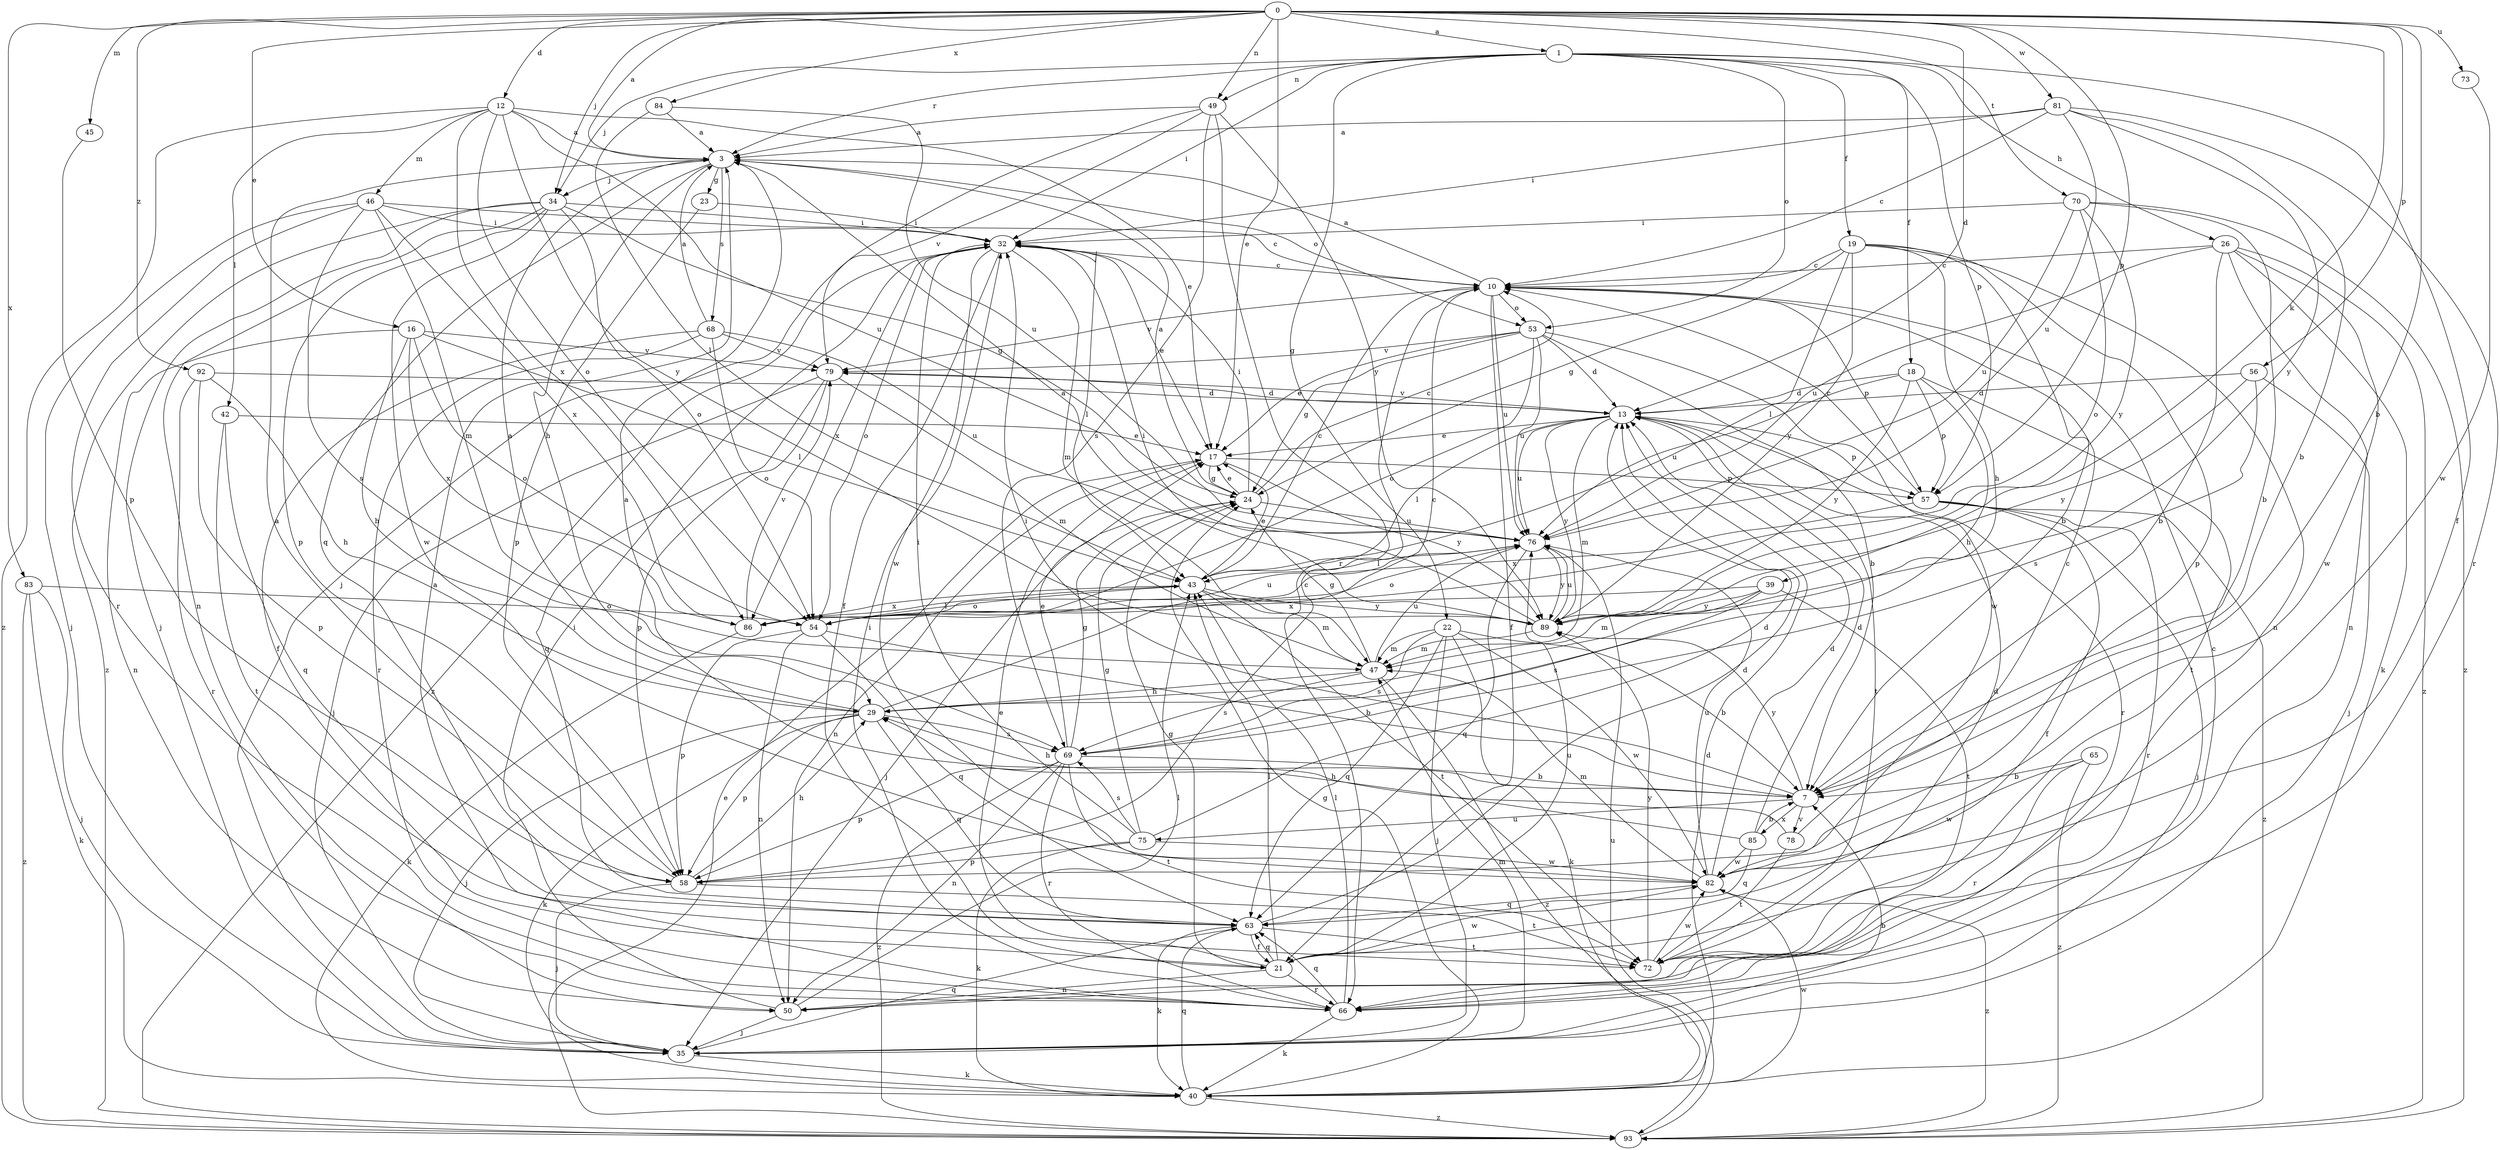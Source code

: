 strict digraph  {
0;
1;
3;
7;
10;
12;
13;
16;
17;
18;
19;
21;
22;
23;
24;
26;
29;
32;
34;
35;
39;
40;
42;
43;
45;
46;
47;
49;
50;
53;
54;
56;
57;
58;
63;
65;
66;
68;
69;
70;
72;
73;
75;
76;
78;
79;
81;
82;
83;
84;
85;
86;
89;
92;
93;
0 -> 1  [label=a];
0 -> 3  [label=a];
0 -> 7  [label=b];
0 -> 12  [label=d];
0 -> 13  [label=d];
0 -> 16  [label=e];
0 -> 17  [label=e];
0 -> 34  [label=j];
0 -> 39  [label=k];
0 -> 45  [label=m];
0 -> 49  [label=n];
0 -> 56  [label=p];
0 -> 57  [label=p];
0 -> 70  [label=t];
0 -> 73  [label=u];
0 -> 81  [label=w];
0 -> 83  [label=x];
0 -> 84  [label=x];
0 -> 92  [label=z];
1 -> 3  [label=r];
1 -> 18  [label=f];
1 -> 19  [label=f];
1 -> 21  [label=f];
1 -> 22  [label=g];
1 -> 26  [label=h];
1 -> 32  [label=i];
1 -> 34  [label=j];
1 -> 49  [label=n];
1 -> 53  [label=o];
1 -> 57  [label=p];
3 -> 23  [label=g];
3 -> 29  [label=h];
3 -> 34  [label=j];
3 -> 53  [label=o];
3 -> 63  [label=q];
3 -> 68  [label=s];
7 -> 29  [label=h];
7 -> 32  [label=i];
7 -> 75  [label=u];
7 -> 78  [label=v];
7 -> 85  [label=x];
7 -> 89  [label=y];
10 -> 3  [label=a];
10 -> 21  [label=f];
10 -> 53  [label=o];
10 -> 57  [label=p];
10 -> 76  [label=u];
10 -> 79  [label=v];
12 -> 3  [label=a];
12 -> 17  [label=e];
12 -> 42  [label=l];
12 -> 46  [label=m];
12 -> 54  [label=o];
12 -> 76  [label=u];
12 -> 86  [label=x];
12 -> 89  [label=y];
12 -> 93  [label=z];
13 -> 17  [label=e];
13 -> 43  [label=l];
13 -> 47  [label=m];
13 -> 57  [label=p];
13 -> 66  [label=r];
13 -> 72  [label=t];
13 -> 76  [label=u];
13 -> 79  [label=v];
13 -> 89  [label=y];
16 -> 29  [label=h];
16 -> 43  [label=l];
16 -> 50  [label=n];
16 -> 54  [label=o];
16 -> 79  [label=v];
16 -> 86  [label=x];
17 -> 24  [label=g];
17 -> 50  [label=n];
17 -> 57  [label=p];
17 -> 89  [label=y];
18 -> 13  [label=d];
18 -> 29  [label=h];
18 -> 57  [label=p];
18 -> 72  [label=t];
18 -> 76  [label=u];
18 -> 89  [label=y];
19 -> 7  [label=b];
19 -> 10  [label=c];
19 -> 24  [label=g];
19 -> 29  [label=h];
19 -> 43  [label=l];
19 -> 50  [label=n];
19 -> 58  [label=p];
19 -> 89  [label=y];
21 -> 17  [label=e];
21 -> 24  [label=g];
21 -> 43  [label=l];
21 -> 50  [label=n];
21 -> 63  [label=q];
21 -> 66  [label=r];
21 -> 76  [label=u];
21 -> 82  [label=w];
22 -> 7  [label=b];
22 -> 35  [label=j];
22 -> 40  [label=k];
22 -> 47  [label=m];
22 -> 63  [label=q];
22 -> 69  [label=s];
22 -> 82  [label=w];
23 -> 32  [label=i];
23 -> 58  [label=p];
24 -> 3  [label=a];
24 -> 10  [label=c];
24 -> 17  [label=e];
24 -> 32  [label=i];
24 -> 35  [label=j];
24 -> 76  [label=u];
26 -> 7  [label=b];
26 -> 10  [label=c];
26 -> 40  [label=k];
26 -> 50  [label=n];
26 -> 76  [label=u];
26 -> 82  [label=w];
26 -> 93  [label=z];
29 -> 3  [label=a];
29 -> 10  [label=c];
29 -> 35  [label=j];
29 -> 40  [label=k];
29 -> 58  [label=p];
29 -> 63  [label=q];
29 -> 69  [label=s];
32 -> 10  [label=c];
32 -> 17  [label=e];
32 -> 21  [label=f];
32 -> 43  [label=l];
32 -> 47  [label=m];
32 -> 54  [label=o];
32 -> 82  [label=w];
32 -> 86  [label=x];
32 -> 93  [label=z];
34 -> 24  [label=g];
34 -> 32  [label=i];
34 -> 35  [label=j];
34 -> 50  [label=n];
34 -> 54  [label=o];
34 -> 58  [label=p];
34 -> 82  [label=w];
34 -> 93  [label=z];
35 -> 7  [label=b];
35 -> 40  [label=k];
35 -> 47  [label=m];
35 -> 63  [label=q];
39 -> 47  [label=m];
39 -> 69  [label=s];
39 -> 72  [label=t];
39 -> 86  [label=x];
39 -> 89  [label=y];
40 -> 13  [label=d];
40 -> 24  [label=g];
40 -> 63  [label=q];
40 -> 82  [label=w];
40 -> 93  [label=z];
42 -> 17  [label=e];
42 -> 63  [label=q];
42 -> 72  [label=t];
43 -> 10  [label=c];
43 -> 17  [label=e];
43 -> 47  [label=m];
43 -> 54  [label=o];
43 -> 72  [label=t];
43 -> 86  [label=x];
43 -> 89  [label=y];
45 -> 58  [label=p];
46 -> 10  [label=c];
46 -> 32  [label=i];
46 -> 35  [label=j];
46 -> 47  [label=m];
46 -> 66  [label=r];
46 -> 69  [label=s];
46 -> 86  [label=x];
47 -> 24  [label=g];
47 -> 29  [label=h];
47 -> 69  [label=s];
47 -> 76  [label=u];
47 -> 93  [label=z];
49 -> 3  [label=a];
49 -> 35  [label=j];
49 -> 66  [label=r];
49 -> 69  [label=s];
49 -> 79  [label=v];
49 -> 89  [label=y];
50 -> 32  [label=i];
50 -> 35  [label=j];
50 -> 43  [label=l];
53 -> 7  [label=b];
53 -> 13  [label=d];
53 -> 17  [label=e];
53 -> 24  [label=g];
53 -> 54  [label=o];
53 -> 76  [label=u];
53 -> 79  [label=v];
53 -> 82  [label=w];
54 -> 7  [label=b];
54 -> 50  [label=n];
54 -> 58  [label=p];
54 -> 63  [label=q];
54 -> 76  [label=u];
56 -> 13  [label=d];
56 -> 35  [label=j];
56 -> 69  [label=s];
56 -> 89  [label=y];
57 -> 10  [label=c];
57 -> 21  [label=f];
57 -> 35  [label=j];
57 -> 66  [label=r];
57 -> 86  [label=x];
57 -> 93  [label=z];
58 -> 3  [label=a];
58 -> 10  [label=c];
58 -> 29  [label=h];
58 -> 35  [label=j];
58 -> 72  [label=t];
63 -> 13  [label=d];
63 -> 21  [label=f];
63 -> 40  [label=k];
63 -> 72  [label=t];
65 -> 7  [label=b];
65 -> 66  [label=r];
65 -> 82  [label=w];
65 -> 93  [label=z];
66 -> 3  [label=a];
66 -> 10  [label=c];
66 -> 32  [label=i];
66 -> 40  [label=k];
66 -> 43  [label=l];
66 -> 63  [label=q];
68 -> 3  [label=a];
68 -> 21  [label=f];
68 -> 54  [label=o];
68 -> 66  [label=r];
68 -> 76  [label=u];
68 -> 79  [label=v];
69 -> 7  [label=b];
69 -> 17  [label=e];
69 -> 24  [label=g];
69 -> 50  [label=n];
69 -> 58  [label=p];
69 -> 66  [label=r];
69 -> 72  [label=t];
69 -> 93  [label=z];
70 -> 7  [label=b];
70 -> 32  [label=i];
70 -> 54  [label=o];
70 -> 76  [label=u];
70 -> 89  [label=y];
70 -> 93  [label=z];
72 -> 13  [label=d];
72 -> 82  [label=w];
72 -> 89  [label=y];
73 -> 82  [label=w];
75 -> 13  [label=d];
75 -> 24  [label=g];
75 -> 32  [label=i];
75 -> 40  [label=k];
75 -> 58  [label=p];
75 -> 69  [label=s];
75 -> 82  [label=w];
76 -> 43  [label=l];
76 -> 54  [label=o];
76 -> 63  [label=q];
76 -> 89  [label=y];
78 -> 3  [label=a];
78 -> 10  [label=c];
78 -> 72  [label=t];
79 -> 13  [label=d];
79 -> 35  [label=j];
79 -> 47  [label=m];
79 -> 58  [label=p];
79 -> 63  [label=q];
81 -> 3  [label=a];
81 -> 7  [label=b];
81 -> 10  [label=c];
81 -> 32  [label=i];
81 -> 66  [label=r];
81 -> 76  [label=u];
81 -> 89  [label=y];
82 -> 13  [label=d];
82 -> 47  [label=m];
82 -> 63  [label=q];
82 -> 76  [label=u];
82 -> 93  [label=z];
83 -> 35  [label=j];
83 -> 40  [label=k];
83 -> 54  [label=o];
83 -> 93  [label=z];
84 -> 3  [label=a];
84 -> 43  [label=l];
84 -> 76  [label=u];
85 -> 7  [label=b];
85 -> 13  [label=d];
85 -> 29  [label=h];
85 -> 63  [label=q];
85 -> 82  [label=w];
86 -> 40  [label=k];
86 -> 43  [label=l];
86 -> 79  [label=v];
89 -> 3  [label=a];
89 -> 32  [label=i];
89 -> 47  [label=m];
89 -> 76  [label=u];
92 -> 13  [label=d];
92 -> 29  [label=h];
92 -> 58  [label=p];
92 -> 66  [label=r];
93 -> 17  [label=e];
93 -> 76  [label=u];
}
